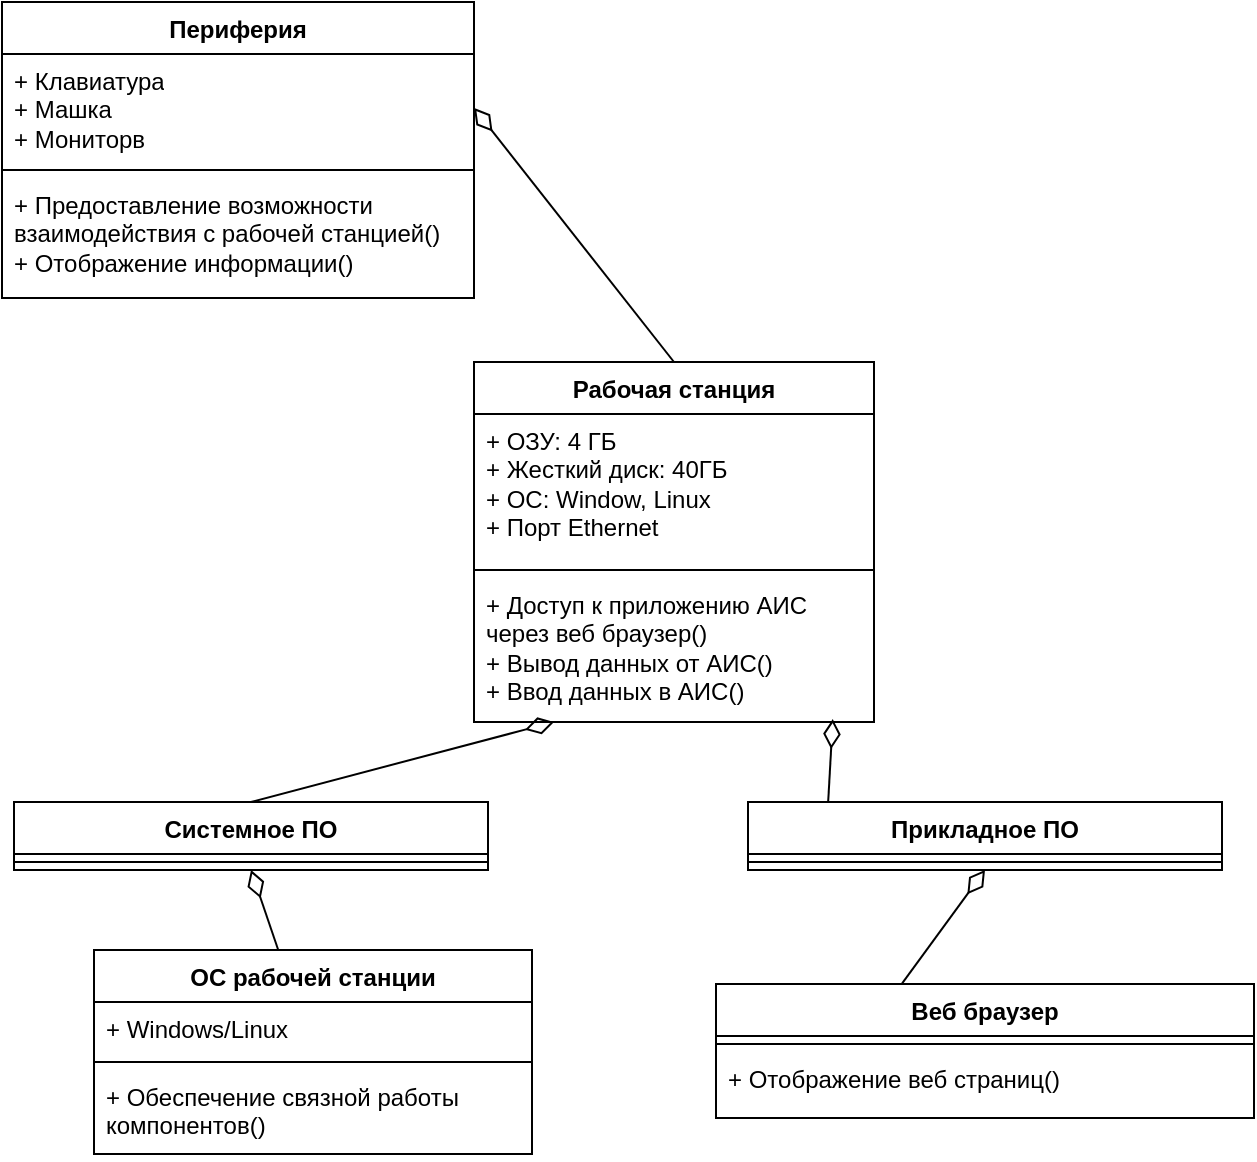 <mxfile version="24.3.1" type="github">
  <diagram name="Страница — 1" id="gBlWFlM8YL3CNgg0f0Ax">
    <mxGraphModel dx="1213" dy="667" grid="0" gridSize="10" guides="1" tooltips="1" connect="1" arrows="1" fold="1" page="1" pageScale="1" pageWidth="827" pageHeight="1169" math="0" shadow="0">
      <root>
        <mxCell id="0" />
        <mxCell id="1" parent="0" />
        <mxCell id="36ru8h4DKpwoF9xsdyBP-26" value="Системное ПО" style="swimlane;fontStyle=1;align=center;verticalAlign=top;childLayout=stackLayout;horizontal=1;startSize=26;horizontalStack=0;resizeParent=1;resizeParentMax=0;resizeLast=0;collapsible=1;marginBottom=0;whiteSpace=wrap;html=1;" vertex="1" parent="1">
          <mxGeometry x="40" y="460" width="237" height="34" as="geometry" />
        </mxCell>
        <mxCell id="36ru8h4DKpwoF9xsdyBP-27" value="" style="line;strokeWidth=1;fillColor=none;align=left;verticalAlign=middle;spacingTop=-1;spacingLeft=3;spacingRight=3;rotatable=0;labelPosition=right;points=[];portConstraint=eastwest;strokeColor=inherit;" vertex="1" parent="36ru8h4DKpwoF9xsdyBP-26">
          <mxGeometry y="26" width="237" height="8" as="geometry" />
        </mxCell>
        <mxCell id="36ru8h4DKpwoF9xsdyBP-28" value="Прикладное ПО" style="swimlane;fontStyle=1;align=center;verticalAlign=top;childLayout=stackLayout;horizontal=1;startSize=26;horizontalStack=0;resizeParent=1;resizeParentMax=0;resizeLast=0;collapsible=1;marginBottom=0;whiteSpace=wrap;html=1;" vertex="1" parent="1">
          <mxGeometry x="407" y="460" width="237" height="34" as="geometry" />
        </mxCell>
        <mxCell id="36ru8h4DKpwoF9xsdyBP-29" value="" style="line;strokeWidth=1;fillColor=none;align=left;verticalAlign=middle;spacingTop=-1;spacingLeft=3;spacingRight=3;rotatable=0;labelPosition=right;points=[];portConstraint=eastwest;strokeColor=inherit;" vertex="1" parent="36ru8h4DKpwoF9xsdyBP-28">
          <mxGeometry y="26" width="237" height="8" as="geometry" />
        </mxCell>
        <mxCell id="36ru8h4DKpwoF9xsdyBP-34" value="Веб браузер" style="swimlane;fontStyle=1;align=center;verticalAlign=top;childLayout=stackLayout;horizontal=1;startSize=26;horizontalStack=0;resizeParent=1;resizeParentMax=0;resizeLast=0;collapsible=1;marginBottom=0;whiteSpace=wrap;html=1;" vertex="1" parent="1">
          <mxGeometry x="391" y="551" width="269" height="67" as="geometry" />
        </mxCell>
        <mxCell id="36ru8h4DKpwoF9xsdyBP-35" value="" style="line;strokeWidth=1;fillColor=none;align=left;verticalAlign=middle;spacingTop=-1;spacingLeft=3;spacingRight=3;rotatable=0;labelPosition=right;points=[];portConstraint=eastwest;strokeColor=inherit;" vertex="1" parent="36ru8h4DKpwoF9xsdyBP-34">
          <mxGeometry y="26" width="269" height="8" as="geometry" />
        </mxCell>
        <mxCell id="36ru8h4DKpwoF9xsdyBP-36" value="&lt;div&gt;+ Отображение веб страниц()&lt;/div&gt;" style="text;strokeColor=none;fillColor=none;align=left;verticalAlign=top;spacingLeft=4;spacingRight=4;overflow=hidden;rotatable=0;points=[[0,0.5],[1,0.5]];portConstraint=eastwest;whiteSpace=wrap;html=1;" vertex="1" parent="36ru8h4DKpwoF9xsdyBP-34">
          <mxGeometry y="34" width="269" height="33" as="geometry" />
        </mxCell>
        <mxCell id="36ru8h4DKpwoF9xsdyBP-44" value="" style="endArrow=diamondThin;endFill=0;endSize=12;html=1;rounded=0;entryX=0.897;entryY=0.98;entryDx=0;entryDy=0;entryPerimeter=0;exitX=0.169;exitY=0.014;exitDx=0;exitDy=0;exitPerimeter=0;" edge="1" parent="1" source="36ru8h4DKpwoF9xsdyBP-28" target="36ru8h4DKpwoF9xsdyBP-54">
          <mxGeometry width="160" relative="1" as="geometry">
            <mxPoint x="990" y="40" as="sourcePoint" />
            <mxPoint x="990" y="-26" as="targetPoint" />
            <Array as="points" />
          </mxGeometry>
        </mxCell>
        <mxCell id="36ru8h4DKpwoF9xsdyBP-45" value="" style="endArrow=diamondThin;endFill=0;endSize=12;html=1;rounded=0;entryX=0.5;entryY=1;entryDx=0;entryDy=0;" edge="1" parent="1" target="36ru8h4DKpwoF9xsdyBP-26" source="36ru8h4DKpwoF9xsdyBP-30">
          <mxGeometry width="160" relative="1" as="geometry">
            <mxPoint x="254.07" y="633" as="sourcePoint" />
            <mxPoint x="254.07" y="567" as="targetPoint" />
            <Array as="points" />
          </mxGeometry>
        </mxCell>
        <mxCell id="36ru8h4DKpwoF9xsdyBP-46" value="" style="endArrow=diamondThin;endFill=0;endSize=12;html=1;rounded=0;exitX=0.346;exitY=-0.004;exitDx=0;exitDy=0;exitPerimeter=0;entryX=0.5;entryY=1;entryDx=0;entryDy=0;" edge="1" parent="1" source="36ru8h4DKpwoF9xsdyBP-34" target="36ru8h4DKpwoF9xsdyBP-28">
          <mxGeometry width="160" relative="1" as="geometry">
            <mxPoint x="500" y="646" as="sourcePoint" />
            <mxPoint x="500" y="566" as="targetPoint" />
            <Array as="points" />
          </mxGeometry>
        </mxCell>
        <mxCell id="36ru8h4DKpwoF9xsdyBP-51" value="Рабочая станция" style="swimlane;fontStyle=1;align=center;verticalAlign=top;childLayout=stackLayout;horizontal=1;startSize=26;horizontalStack=0;resizeParent=1;resizeParentMax=0;resizeLast=0;collapsible=1;marginBottom=0;whiteSpace=wrap;html=1;" vertex="1" parent="1">
          <mxGeometry x="270" y="240" width="200" height="180" as="geometry" />
        </mxCell>
        <mxCell id="36ru8h4DKpwoF9xsdyBP-52" value="+ ОЗУ: 4 ГБ&lt;div&gt;+ Жесткий диск: 40ГБ&lt;/div&gt;&lt;div&gt;+ ОС: Window, Linux&lt;/div&gt;&lt;div&gt;+ Порт Ethernet&lt;/div&gt;" style="text;strokeColor=none;fillColor=none;align=left;verticalAlign=top;spacingLeft=4;spacingRight=4;overflow=hidden;rotatable=0;points=[[0,0.5],[1,0.5]];portConstraint=eastwest;whiteSpace=wrap;html=1;" vertex="1" parent="36ru8h4DKpwoF9xsdyBP-51">
          <mxGeometry y="26" width="200" height="74" as="geometry" />
        </mxCell>
        <mxCell id="36ru8h4DKpwoF9xsdyBP-53" value="" style="line;strokeWidth=1;fillColor=none;align=left;verticalAlign=middle;spacingTop=-1;spacingLeft=3;spacingRight=3;rotatable=0;labelPosition=right;points=[];portConstraint=eastwest;strokeColor=inherit;" vertex="1" parent="36ru8h4DKpwoF9xsdyBP-51">
          <mxGeometry y="100" width="200" height="8" as="geometry" />
        </mxCell>
        <mxCell id="36ru8h4DKpwoF9xsdyBP-54" value="+ Доступ к приложению АИС через веб браузер()&lt;div&gt;+ Вывод данных от АИС()&lt;/div&gt;&lt;div&gt;+ Ввод данных в АИС()&lt;/div&gt;" style="text;strokeColor=none;fillColor=none;align=left;verticalAlign=top;spacingLeft=4;spacingRight=4;overflow=hidden;rotatable=0;points=[[0,0.5],[1,0.5]];portConstraint=eastwest;whiteSpace=wrap;html=1;" vertex="1" parent="36ru8h4DKpwoF9xsdyBP-51">
          <mxGeometry y="108" width="200" height="72" as="geometry" />
        </mxCell>
        <mxCell id="36ru8h4DKpwoF9xsdyBP-55" value="" style="endArrow=diamondThin;endFill=0;endSize=12;html=1;rounded=0;entryX=0.897;entryY=0.98;entryDx=0;entryDy=0;entryPerimeter=0;exitX=0.5;exitY=0;exitDx=0;exitDy=0;" edge="1" parent="1" source="36ru8h4DKpwoF9xsdyBP-26">
          <mxGeometry width="160" relative="1" as="geometry">
            <mxPoint x="311" y="530" as="sourcePoint" />
            <mxPoint x="310" y="420" as="targetPoint" />
            <Array as="points" />
          </mxGeometry>
        </mxCell>
        <mxCell id="36ru8h4DKpwoF9xsdyBP-56" value="Периферия" style="swimlane;fontStyle=1;align=center;verticalAlign=top;childLayout=stackLayout;horizontal=1;startSize=26;horizontalStack=0;resizeParent=1;resizeParentMax=0;resizeLast=0;collapsible=1;marginBottom=0;whiteSpace=wrap;html=1;" vertex="1" parent="1">
          <mxGeometry x="34" y="60" width="236" height="148" as="geometry" />
        </mxCell>
        <mxCell id="36ru8h4DKpwoF9xsdyBP-57" value="+ Клавиатура&lt;div&gt;+ Машка&lt;/div&gt;&lt;div&gt;+ Мониторв&lt;/div&gt;" style="text;strokeColor=none;fillColor=none;align=left;verticalAlign=top;spacingLeft=4;spacingRight=4;overflow=hidden;rotatable=0;points=[[0,0.5],[1,0.5]];portConstraint=eastwest;whiteSpace=wrap;html=1;" vertex="1" parent="36ru8h4DKpwoF9xsdyBP-56">
          <mxGeometry y="26" width="236" height="54" as="geometry" />
        </mxCell>
        <mxCell id="36ru8h4DKpwoF9xsdyBP-58" value="" style="line;strokeWidth=1;fillColor=none;align=left;verticalAlign=middle;spacingTop=-1;spacingLeft=3;spacingRight=3;rotatable=0;labelPosition=right;points=[];portConstraint=eastwest;strokeColor=inherit;" vertex="1" parent="36ru8h4DKpwoF9xsdyBP-56">
          <mxGeometry y="80" width="236" height="8" as="geometry" />
        </mxCell>
        <mxCell id="36ru8h4DKpwoF9xsdyBP-59" value="+ Предоставление возможности взаимодействия с рабочей станцией()&lt;div&gt;+ Отображение информации()&lt;/div&gt;" style="text;strokeColor=none;fillColor=none;align=left;verticalAlign=top;spacingLeft=4;spacingRight=4;overflow=hidden;rotatable=0;points=[[0,0.5],[1,0.5]];portConstraint=eastwest;whiteSpace=wrap;html=1;" vertex="1" parent="36ru8h4DKpwoF9xsdyBP-56">
          <mxGeometry y="88" width="236" height="60" as="geometry" />
        </mxCell>
        <mxCell id="36ru8h4DKpwoF9xsdyBP-30" value="ОС рабочей станции" style="swimlane;fontStyle=1;align=center;verticalAlign=top;childLayout=stackLayout;horizontal=1;startSize=26;horizontalStack=0;resizeParent=1;resizeParentMax=0;resizeLast=0;collapsible=1;marginBottom=0;whiteSpace=wrap;html=1;" vertex="1" parent="1">
          <mxGeometry x="80" y="534" width="219" height="102" as="geometry" />
        </mxCell>
        <mxCell id="36ru8h4DKpwoF9xsdyBP-31" value="+ Windows/Linux" style="text;strokeColor=none;fillColor=none;align=left;verticalAlign=top;spacingLeft=4;spacingRight=4;overflow=hidden;rotatable=0;points=[[0,0.5],[1,0.5]];portConstraint=eastwest;whiteSpace=wrap;html=1;" vertex="1" parent="36ru8h4DKpwoF9xsdyBP-30">
          <mxGeometry y="26" width="219" height="26" as="geometry" />
        </mxCell>
        <mxCell id="36ru8h4DKpwoF9xsdyBP-32" value="" style="line;strokeWidth=1;fillColor=none;align=left;verticalAlign=middle;spacingTop=-1;spacingLeft=3;spacingRight=3;rotatable=0;labelPosition=right;points=[];portConstraint=eastwest;strokeColor=inherit;" vertex="1" parent="36ru8h4DKpwoF9xsdyBP-30">
          <mxGeometry y="52" width="219" height="8" as="geometry" />
        </mxCell>
        <mxCell id="36ru8h4DKpwoF9xsdyBP-33" value="+ Обеспечение связной работы компонентов()" style="text;strokeColor=none;fillColor=none;align=left;verticalAlign=top;spacingLeft=4;spacingRight=4;overflow=hidden;rotatable=0;points=[[0,0.5],[1,0.5]];portConstraint=eastwest;whiteSpace=wrap;html=1;" vertex="1" parent="36ru8h4DKpwoF9xsdyBP-30">
          <mxGeometry y="60" width="219" height="42" as="geometry" />
        </mxCell>
        <mxCell id="36ru8h4DKpwoF9xsdyBP-62" value="" style="endArrow=diamondThin;endFill=0;endSize=12;html=1;rounded=0;entryX=1;entryY=0.5;entryDx=0;entryDy=0;exitX=0.5;exitY=0;exitDx=0;exitDy=0;" edge="1" parent="1" source="36ru8h4DKpwoF9xsdyBP-51" target="36ru8h4DKpwoF9xsdyBP-57">
          <mxGeometry width="160" relative="1" as="geometry">
            <mxPoint x="420" y="190" as="sourcePoint" />
            <mxPoint x="470" y="130" as="targetPoint" />
            <Array as="points" />
          </mxGeometry>
        </mxCell>
      </root>
    </mxGraphModel>
  </diagram>
</mxfile>
